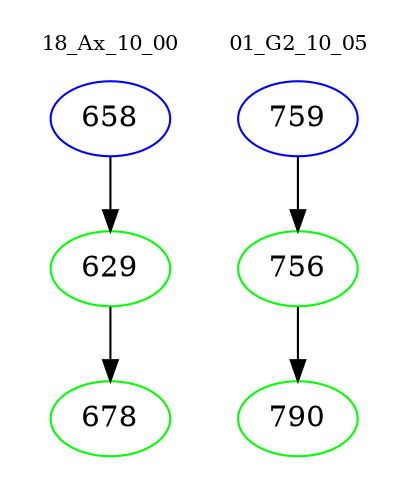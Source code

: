digraph{
subgraph cluster_0 {
color = white
label = "18_Ax_10_00";
fontsize=10;
T0_658 [label="658", color="blue"]
T0_658 -> T0_629 [color="black"]
T0_629 [label="629", color="green"]
T0_629 -> T0_678 [color="black"]
T0_678 [label="678", color="green"]
}
subgraph cluster_1 {
color = white
label = "01_G2_10_05";
fontsize=10;
T1_759 [label="759", color="blue"]
T1_759 -> T1_756 [color="black"]
T1_756 [label="756", color="green"]
T1_756 -> T1_790 [color="black"]
T1_790 [label="790", color="green"]
}
}
